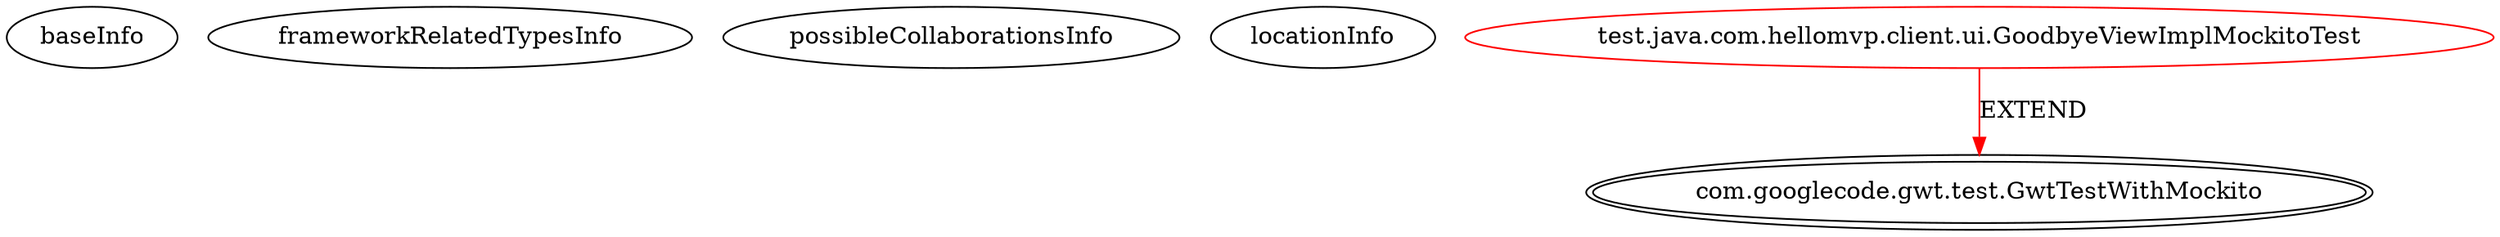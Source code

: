digraph {
baseInfo[graphId=684,category="extension_graph",isAnonymous=false,possibleRelation=false]
frameworkRelatedTypesInfo[0="com.googlecode.gwt.test.GwtTestWithMockito"]
possibleCollaborationsInfo[]
locationInfo[projectName="anozaki-GwtHelloMvpTest",filePath="/anozaki-GwtHelloMvpTest/GwtHelloMvpTest-master/src/test/java/com/hellomvp/client/ui/GoodbyeViewImplMockitoTest.java",contextSignature="GoodbyeViewImplMockitoTest",graphId="684"]
0[label="test.java.com.hellomvp.client.ui.GoodbyeViewImplMockitoTest",vertexType="ROOT_CLIENT_CLASS_DECLARATION",isFrameworkType=false,color=red]
1[label="com.googlecode.gwt.test.GwtTestWithMockito",vertexType="FRAMEWORK_CLASS_TYPE",isFrameworkType=true,peripheries=2]
0->1[label="EXTEND",color=red]
}
